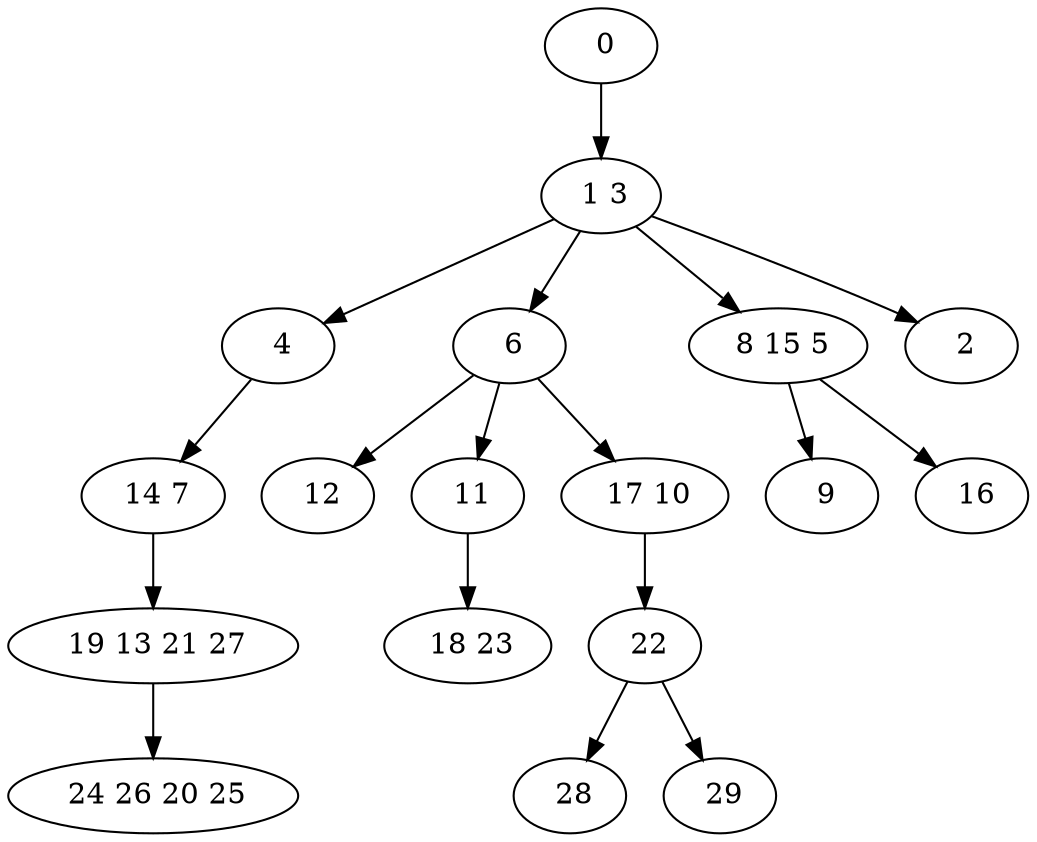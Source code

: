 digraph mytree {
" 0" -> " 1 3";
" 1 3" -> " 4";
" 1 3" -> " 6";
" 1 3" -> " 8 15 5";
" 1 3" -> " 2";
" 4" -> " 14 7";
" 19 13 21 27" -> " 24 26 20 25";
" 14 7" -> " 19 13 21 27";
" 6" -> " 12";
" 6" -> " 11";
" 6" -> " 17 10";
" 12";
" 18 23";
" 11" -> " 18 23";
" 17 10" -> " 22";
" 22" -> " 28";
" 22" -> " 29";
" 28";
" 29";
" 24 26 20 25";
" 8 15 5" -> " 9";
" 8 15 5" -> " 16";
" 9";
" 16";
" 2";
}
